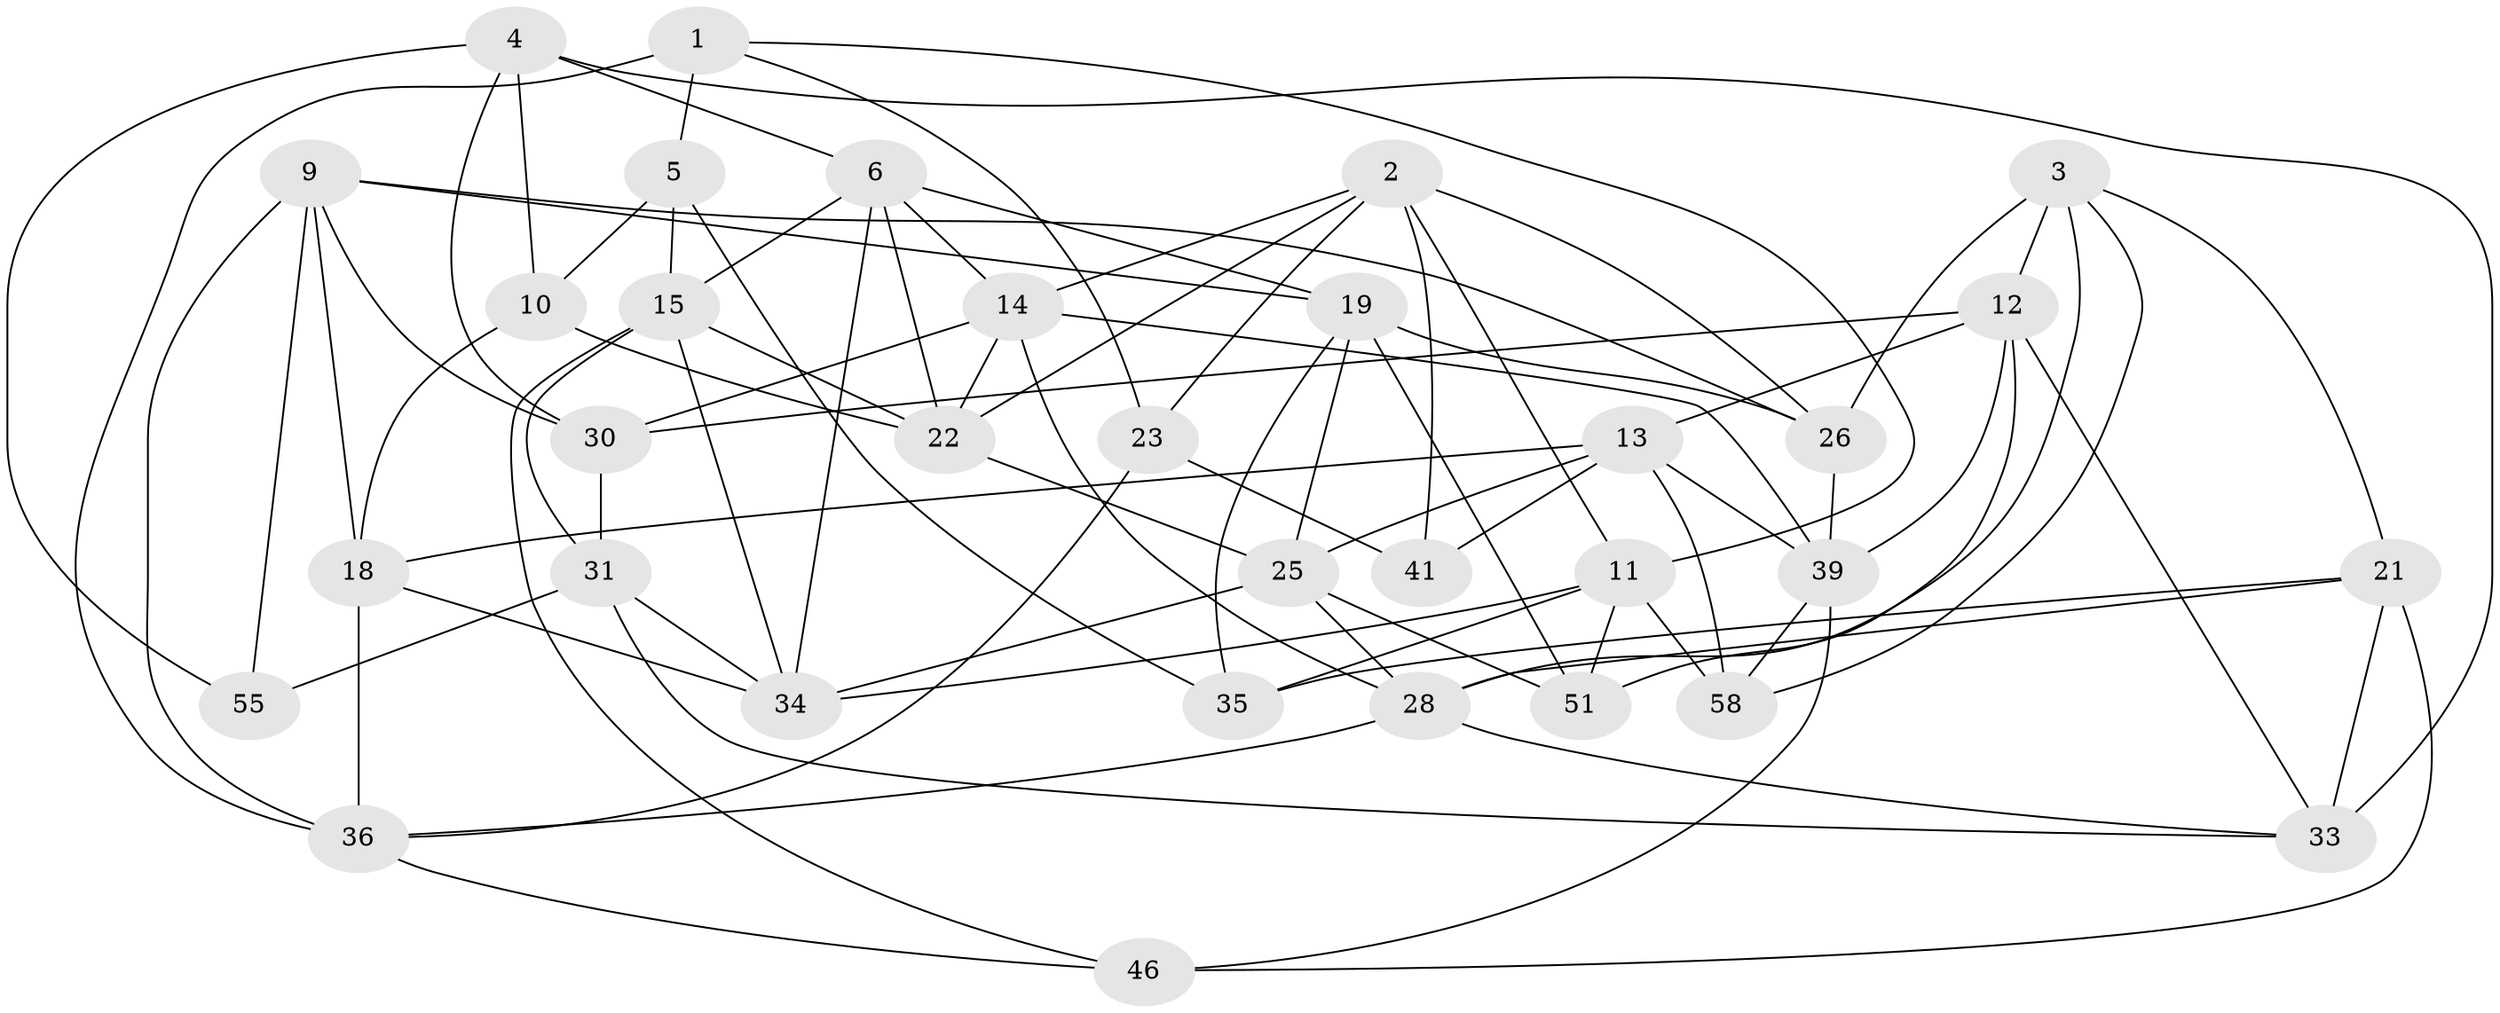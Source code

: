 // Generated by graph-tools (version 1.1) at 2025/24/03/03/25 07:24:28]
// undirected, 33 vertices, 84 edges
graph export_dot {
graph [start="1"]
  node [color=gray90,style=filled];
  1 [super="+20"];
  2 [super="+43"];
  3 [super="+7"];
  4 [super="+27"];
  5 [super="+17"];
  6 [super="+8"];
  9 [super="+16"];
  10 [super="+56"];
  11 [super="+37"];
  12 [super="+48"];
  13 [super="+40"];
  14 [super="+49"];
  15 [super="+45"];
  18 [super="+53"];
  19 [super="+59"];
  21 [super="+32"];
  22 [super="+54"];
  23 [super="+24"];
  25 [super="+29"];
  26 [super="+50"];
  28 [super="+42"];
  30 [super="+44"];
  31 [super="+38"];
  33 [super="+60"];
  34 [super="+57"];
  35;
  36 [super="+52"];
  39 [super="+47"];
  41;
  46;
  51;
  55;
  58;
  1 -- 23 [weight=2];
  1 -- 5 [weight=2];
  1 -- 11;
  1 -- 36;
  2 -- 41;
  2 -- 23;
  2 -- 26;
  2 -- 11;
  2 -- 22;
  2 -- 14;
  3 -- 28;
  3 -- 26 [weight=2];
  3 -- 12;
  3 -- 58;
  3 -- 21;
  4 -- 55 [weight=2];
  4 -- 33;
  4 -- 30;
  4 -- 10;
  4 -- 6;
  5 -- 10 [weight=2];
  5 -- 35;
  5 -- 15;
  6 -- 22;
  6 -- 19;
  6 -- 34;
  6 -- 15;
  6 -- 14;
  9 -- 18;
  9 -- 55;
  9 -- 26;
  9 -- 19;
  9 -- 36;
  9 -- 30;
  10 -- 22;
  10 -- 18 [weight=2];
  11 -- 58;
  11 -- 51;
  11 -- 35;
  11 -- 34;
  12 -- 39;
  12 -- 30;
  12 -- 51;
  12 -- 33;
  12 -- 13;
  13 -- 58;
  13 -- 41;
  13 -- 25;
  13 -- 18;
  13 -- 39;
  14 -- 28;
  14 -- 30;
  14 -- 39;
  14 -- 22;
  15 -- 46;
  15 -- 34;
  15 -- 31;
  15 -- 22;
  18 -- 34;
  18 -- 36;
  19 -- 26;
  19 -- 51;
  19 -- 35;
  19 -- 25;
  21 -- 33 [weight=2];
  21 -- 28;
  21 -- 35;
  21 -- 46;
  22 -- 25;
  23 -- 41 [weight=2];
  23 -- 36;
  25 -- 34;
  25 -- 51;
  25 -- 28;
  26 -- 39;
  28 -- 36;
  28 -- 33;
  30 -- 31 [weight=2];
  31 -- 55;
  31 -- 33;
  31 -- 34;
  36 -- 46;
  39 -- 58;
  39 -- 46;
}
